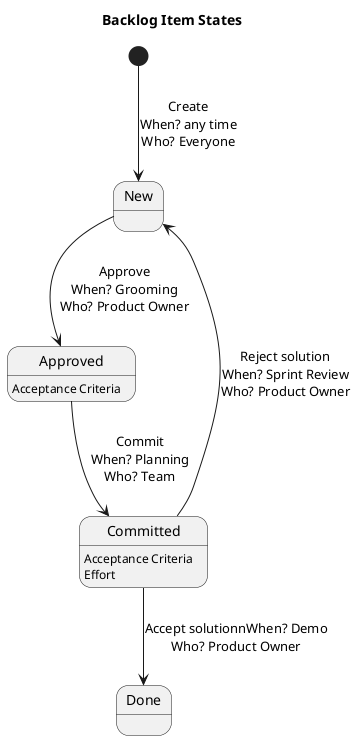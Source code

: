@startuml
title Backlog Item States

[*] --> New : Create\nWhen? any time\nWho? Everyone
New --> Approved : Approve\nWhen? Grooming\nWho? Product Owner

Approved --> Committed : Commit\nWhen? Planning\nWho? Team
Approved: Acceptance Criteria

Committed --> Done : Accept solutionnWhen? Demo\nWho? Product Owner
Committed --> New : Reject solution\nWhen? Sprint Review\nWho? Product Owner
Committed: Acceptance Criteria
Committed: Effort
@enduml
